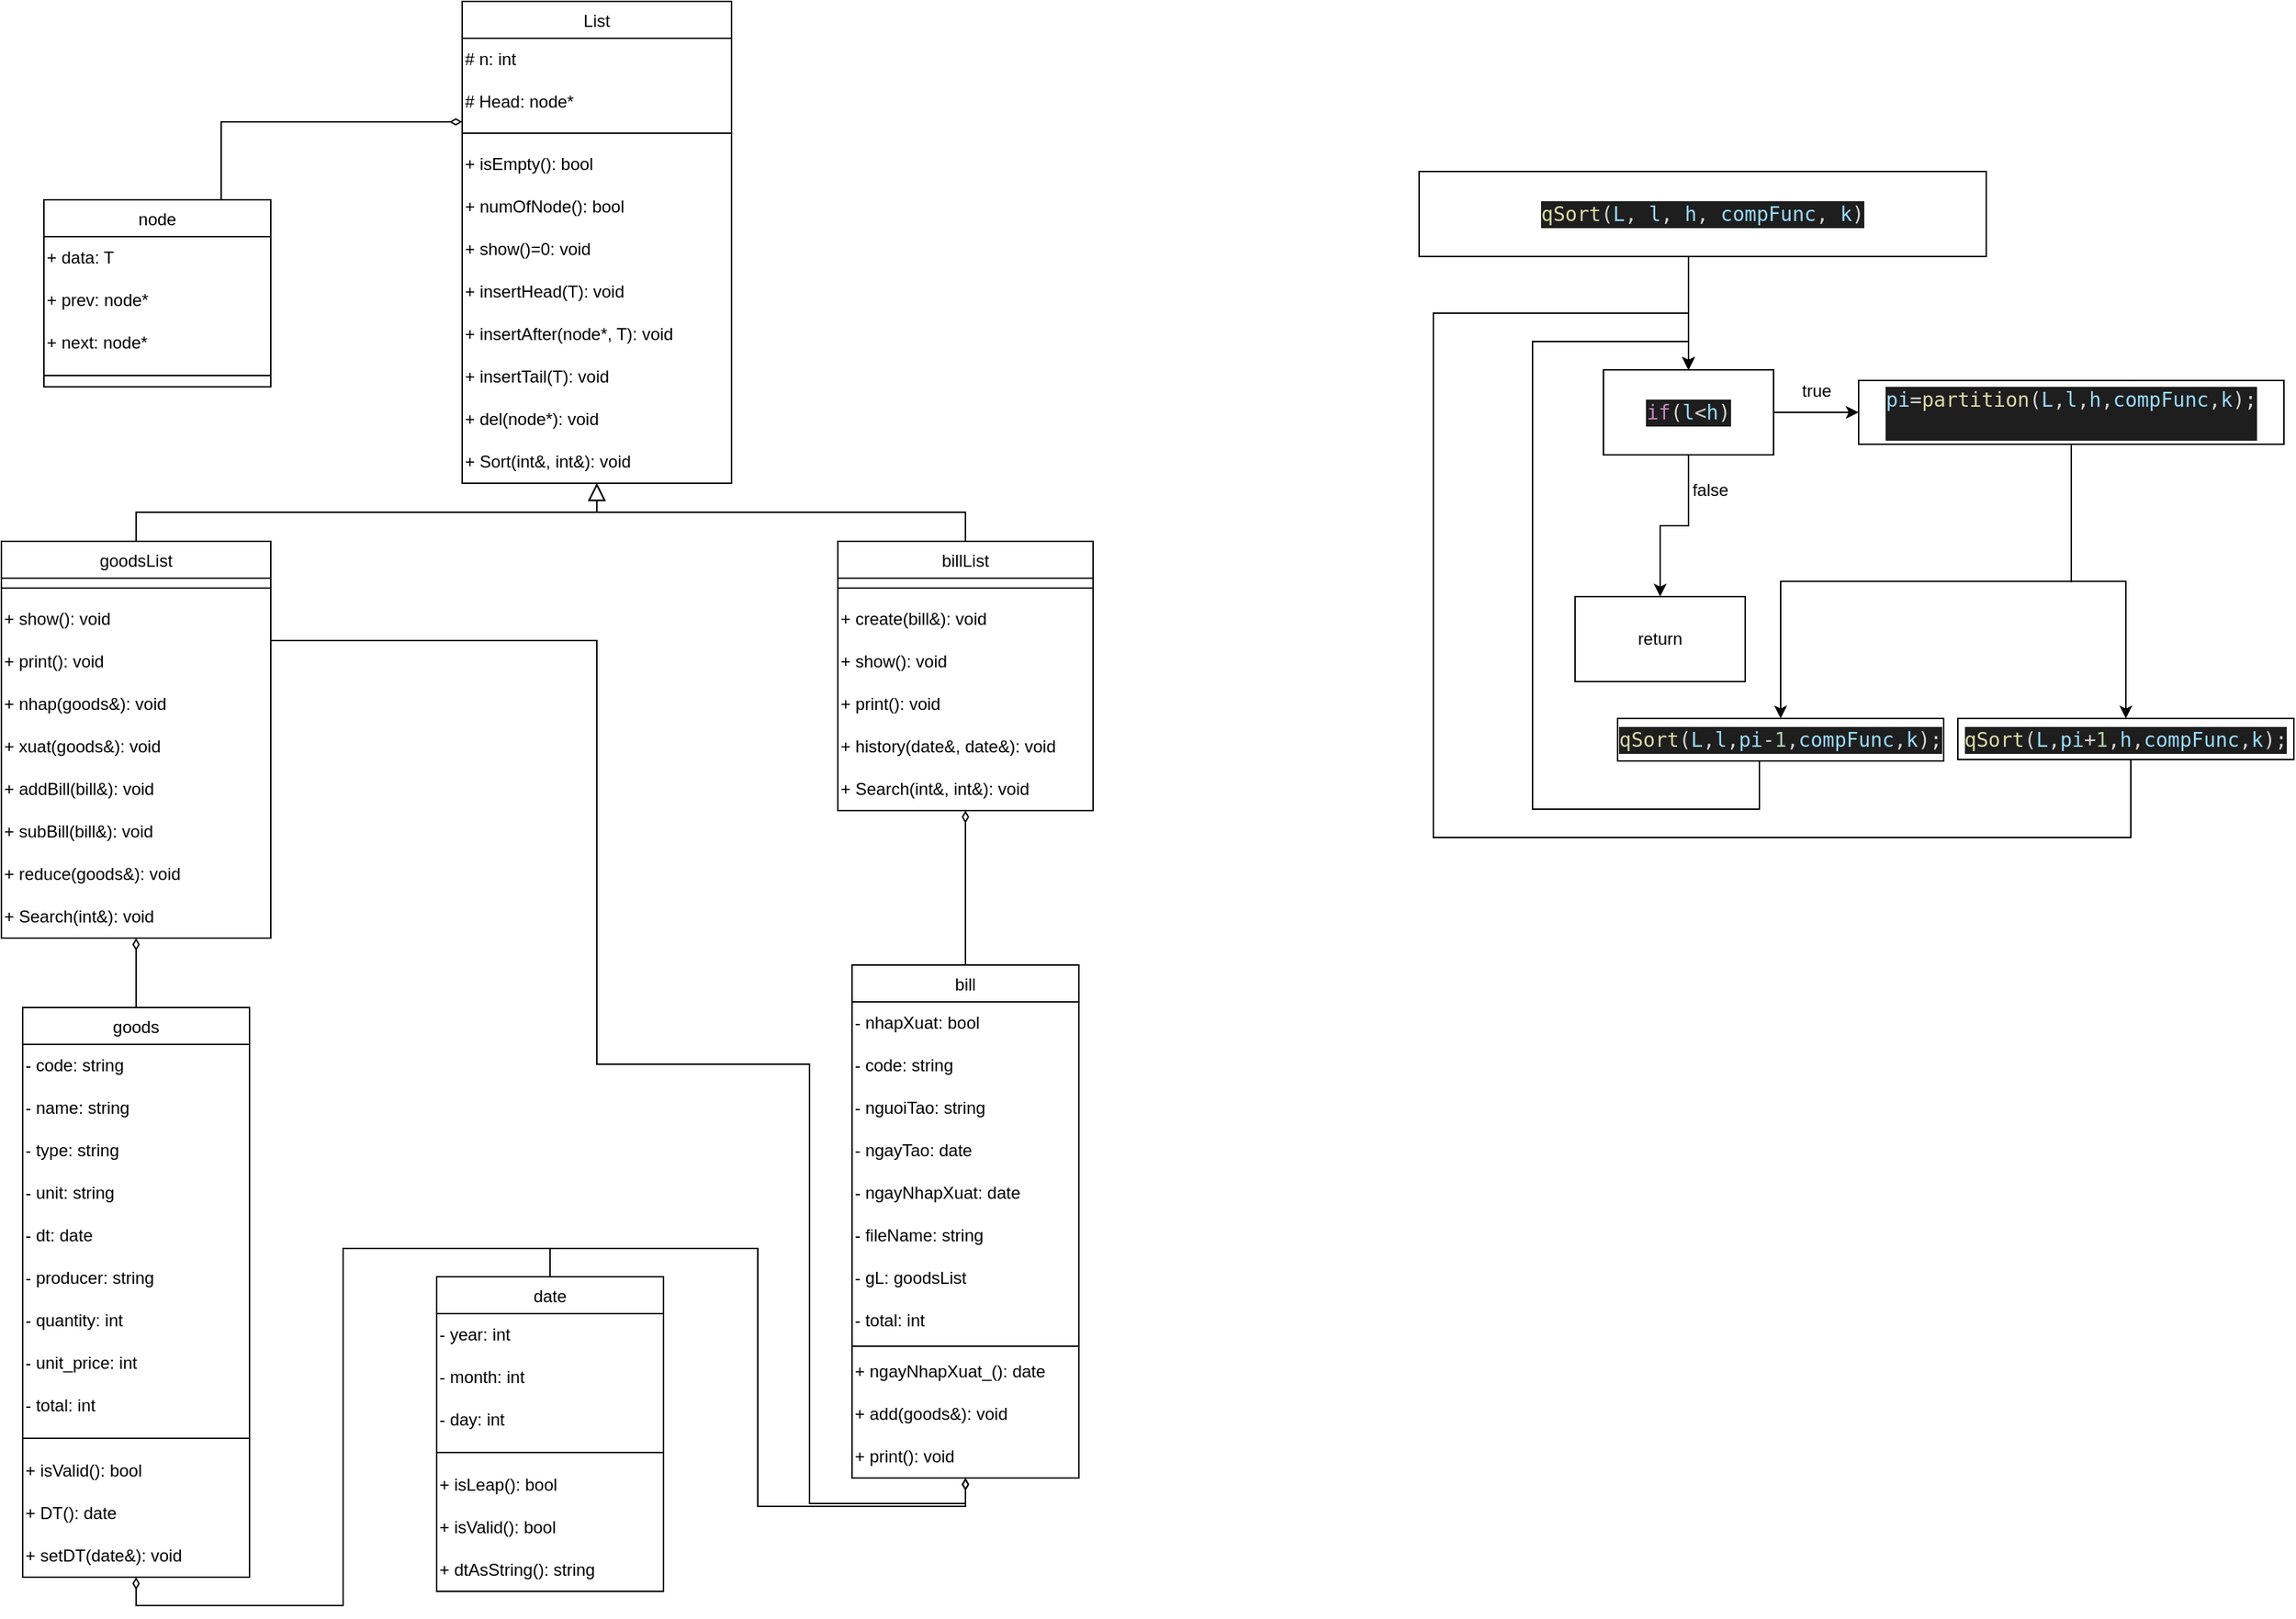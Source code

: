 <mxfile version="20.6.0" type="github">
  <diagram id="C5RBs43oDa-KdzZeNtuy" name="Page-1">
    <mxGraphModel dx="1581" dy="496" grid="1" gridSize="10" guides="1" tooltips="1" connect="1" arrows="1" fold="1" page="1" pageScale="1" pageWidth="827" pageHeight="1169" math="0" shadow="0">
      <root>
        <mxCell id="WIyWlLk6GJQsqaUBKTNV-0" />
        <mxCell id="WIyWlLk6GJQsqaUBKTNV-1" parent="WIyWlLk6GJQsqaUBKTNV-0" />
        <mxCell id="1ag-65yC-xZQ9Hd99v2W-49" value="List" style="swimlane;fontStyle=0;align=center;verticalAlign=top;childLayout=stackLayout;horizontal=1;startSize=26;horizontalStack=0;resizeParent=1;resizeLast=0;collapsible=1;marginBottom=0;rounded=0;shadow=0;strokeWidth=1;" parent="WIyWlLk6GJQsqaUBKTNV-1" vertex="1">
          <mxGeometry x="-475" width="190" height="340" as="geometry">
            <mxRectangle x="230" y="140" width="160" height="26" as="alternateBounds" />
          </mxGeometry>
        </mxCell>
        <mxCell id="6-5mxGOzj2d0yolRzoxp-0" value="# n: int" style="text;html=1;align=left;verticalAlign=middle;resizable=0;points=[];autosize=1;strokeColor=none;fillColor=none;" parent="1ag-65yC-xZQ9Hd99v2W-49" vertex="1">
          <mxGeometry y="26" width="190" height="30" as="geometry" />
        </mxCell>
        <mxCell id="6-5mxGOzj2d0yolRzoxp-1" value="# Head: node*" style="text;html=1;align=left;verticalAlign=middle;resizable=0;points=[];autosize=1;strokeColor=none;fillColor=none;" parent="1ag-65yC-xZQ9Hd99v2W-49" vertex="1">
          <mxGeometry y="56" width="190" height="30" as="geometry" />
        </mxCell>
        <mxCell id="1ag-65yC-xZQ9Hd99v2W-50" value="" style="line;html=1;strokeWidth=1;align=left;verticalAlign=middle;spacingTop=-1;spacingLeft=3;spacingRight=3;rotatable=0;labelPosition=right;points=[];portConstraint=eastwest;" parent="1ag-65yC-xZQ9Hd99v2W-49" vertex="1">
          <mxGeometry y="86" width="190" height="14" as="geometry" />
        </mxCell>
        <mxCell id="6-5mxGOzj2d0yolRzoxp-5" value="" style="group" parent="1ag-65yC-xZQ9Hd99v2W-49" vertex="1" connectable="0">
          <mxGeometry y="100" width="190" height="120" as="geometry" />
        </mxCell>
        <mxCell id="1ag-65yC-xZQ9Hd99v2W-51" value="+ isEmpty(): bool" style="text;html=1;align=left;verticalAlign=middle;resizable=0;points=[];autosize=1;strokeColor=none;fillColor=none;" parent="6-5mxGOzj2d0yolRzoxp-5" vertex="1">
          <mxGeometry width="160" height="30" as="geometry" />
        </mxCell>
        <mxCell id="6-5mxGOzj2d0yolRzoxp-2" value="+ numOfNode(): bool" style="text;html=1;align=left;verticalAlign=middle;resizable=1;points=[];autosize=1;strokeColor=none;fillColor=none;container=0;movable=1;rotatable=1;deletable=1;editable=1;connectable=1;" parent="6-5mxGOzj2d0yolRzoxp-5" vertex="1">
          <mxGeometry y="30" width="160" height="30" as="geometry" />
        </mxCell>
        <mxCell id="6-5mxGOzj2d0yolRzoxp-3" value="&lt;span style=&quot;&quot;&gt;+ show()=0: void&lt;/span&gt;" style="text;html=1;align=left;verticalAlign=middle;resizable=0;points=[];autosize=1;strokeColor=none;fillColor=none;" parent="6-5mxGOzj2d0yolRzoxp-5" vertex="1">
          <mxGeometry y="60" width="110" height="30" as="geometry" />
        </mxCell>
        <mxCell id="6-5mxGOzj2d0yolRzoxp-4" value="+ insertHead(T): void" style="text;html=1;align=left;verticalAlign=middle;resizable=0;points=[];autosize=1;strokeColor=none;fillColor=none;" parent="6-5mxGOzj2d0yolRzoxp-5" vertex="1">
          <mxGeometry y="90" width="140" height="30" as="geometry" />
        </mxCell>
        <mxCell id="6-5mxGOzj2d0yolRzoxp-6" value="+ insertAfter(node*, T): void" style="text;html=1;align=left;verticalAlign=middle;resizable=0;points=[];autosize=1;strokeColor=none;fillColor=none;" parent="1ag-65yC-xZQ9Hd99v2W-49" vertex="1">
          <mxGeometry y="220" width="190" height="30" as="geometry" />
        </mxCell>
        <mxCell id="6-5mxGOzj2d0yolRzoxp-7" value="+ insertTail(T): void" style="text;html=1;align=left;verticalAlign=middle;resizable=0;points=[];autosize=1;strokeColor=none;fillColor=none;" parent="1ag-65yC-xZQ9Hd99v2W-49" vertex="1">
          <mxGeometry y="250" width="190" height="30" as="geometry" />
        </mxCell>
        <mxCell id="6-5mxGOzj2d0yolRzoxp-8" value="+ del(node*): void" style="text;html=1;align=left;verticalAlign=middle;resizable=0;points=[];autosize=1;strokeColor=none;fillColor=none;" parent="1ag-65yC-xZQ9Hd99v2W-49" vertex="1">
          <mxGeometry y="280" width="190" height="30" as="geometry" />
        </mxCell>
        <mxCell id="6-5mxGOzj2d0yolRzoxp-9" value="+ Sort(int&amp;amp;, int&amp;amp;): void" style="text;html=1;align=left;verticalAlign=middle;resizable=0;points=[];autosize=1;strokeColor=none;fillColor=none;" parent="1ag-65yC-xZQ9Hd99v2W-49" vertex="1">
          <mxGeometry y="310" width="190" height="30" as="geometry" />
        </mxCell>
        <mxCell id="6-5mxGOzj2d0yolRzoxp-95" style="edgeStyle=orthogonalEdgeStyle;rounded=0;orthogonalLoop=1;jettySize=auto;html=1;exitX=1;exitY=0.25;exitDx=0;exitDy=0;entryX=0.5;entryY=1;entryDx=0;entryDy=0;endArrow=diamondThin;endFill=0;" parent="WIyWlLk6GJQsqaUBKTNV-1" source="1ag-65yC-xZQ9Hd99v2W-53" target="1ag-65yC-xZQ9Hd99v2W-67" edge="1">
          <mxGeometry relative="1" as="geometry">
            <Array as="points">
              <mxPoint x="-380" y="451" />
              <mxPoint x="-380" y="750" />
              <mxPoint x="-230" y="750" />
              <mxPoint x="-230" y="1060" />
              <mxPoint x="-120" y="1060" />
            </Array>
          </mxGeometry>
        </mxCell>
        <mxCell id="1ag-65yC-xZQ9Hd99v2W-53" value="goodsList" style="swimlane;fontStyle=0;align=center;verticalAlign=top;childLayout=stackLayout;horizontal=1;startSize=26;horizontalStack=0;resizeParent=1;resizeLast=0;collapsible=1;marginBottom=0;rounded=0;shadow=0;strokeWidth=1;" parent="WIyWlLk6GJQsqaUBKTNV-1" vertex="1">
          <mxGeometry x="-800" y="381" width="190" height="280" as="geometry">
            <mxRectangle x="130" y="380" width="160" height="26" as="alternateBounds" />
          </mxGeometry>
        </mxCell>
        <mxCell id="1ag-65yC-xZQ9Hd99v2W-55" value="" style="line;html=1;strokeWidth=1;align=left;verticalAlign=middle;spacingTop=-1;spacingLeft=3;spacingRight=3;rotatable=0;labelPosition=right;points=[];portConstraint=eastwest;" parent="1ag-65yC-xZQ9Hd99v2W-53" vertex="1">
          <mxGeometry y="26" width="190" height="14" as="geometry" />
        </mxCell>
        <mxCell id="6-5mxGOzj2d0yolRzoxp-36" value="" style="group" parent="1ag-65yC-xZQ9Hd99v2W-53" vertex="1" connectable="0">
          <mxGeometry y="40" width="190" height="240" as="geometry" />
        </mxCell>
        <mxCell id="1ag-65yC-xZQ9Hd99v2W-56" value="+ show(): void" style="text;html=1;align=left;verticalAlign=middle;resizable=0;points=[];autosize=1;strokeColor=none;fillColor=none;" parent="6-5mxGOzj2d0yolRzoxp-36" vertex="1">
          <mxGeometry width="190" height="30" as="geometry" />
        </mxCell>
        <mxCell id="1ag-65yC-xZQ9Hd99v2W-57" value="+ print(): void" style="text;html=1;align=left;verticalAlign=middle;resizable=0;points=[];autosize=1;strokeColor=none;fillColor=none;" parent="6-5mxGOzj2d0yolRzoxp-36" vertex="1">
          <mxGeometry y="30" width="190" height="30" as="geometry" />
        </mxCell>
        <mxCell id="6-5mxGOzj2d0yolRzoxp-24" value="+ nhap(goods&amp;amp;): void" style="text;html=1;align=left;verticalAlign=middle;resizable=0;points=[];autosize=1;strokeColor=none;fillColor=none;" parent="6-5mxGOzj2d0yolRzoxp-36" vertex="1">
          <mxGeometry y="60" width="190" height="30" as="geometry" />
        </mxCell>
        <mxCell id="6-5mxGOzj2d0yolRzoxp-25" value="+ xuat(goods&amp;amp;): void" style="text;html=1;align=left;verticalAlign=middle;resizable=0;points=[];autosize=1;strokeColor=none;fillColor=none;" parent="6-5mxGOzj2d0yolRzoxp-36" vertex="1">
          <mxGeometry y="90" width="190" height="30" as="geometry" />
        </mxCell>
        <mxCell id="6-5mxGOzj2d0yolRzoxp-26" value="+ addBill(bill&amp;amp;): void" style="text;html=1;align=left;verticalAlign=middle;resizable=0;points=[];autosize=1;strokeColor=none;fillColor=none;" parent="6-5mxGOzj2d0yolRzoxp-36" vertex="1">
          <mxGeometry y="120" width="130" height="30" as="geometry" />
        </mxCell>
        <mxCell id="6-5mxGOzj2d0yolRzoxp-27" value="+ subBill(bill&amp;amp;): void" style="text;html=1;align=left;verticalAlign=middle;resizable=0;points=[];autosize=1;strokeColor=none;fillColor=none;" parent="6-5mxGOzj2d0yolRzoxp-36" vertex="1">
          <mxGeometry y="150" width="130" height="30" as="geometry" />
        </mxCell>
        <mxCell id="6-5mxGOzj2d0yolRzoxp-29" value="+ reduce(goods&amp;amp;): void" style="text;html=1;align=left;verticalAlign=middle;resizable=0;points=[];autosize=1;strokeColor=none;fillColor=none;" parent="6-5mxGOzj2d0yolRzoxp-36" vertex="1">
          <mxGeometry y="180" width="190" height="30" as="geometry" />
        </mxCell>
        <mxCell id="6-5mxGOzj2d0yolRzoxp-34" value="+ Search(int&amp;amp;): void" style="text;html=1;align=left;verticalAlign=middle;resizable=0;points=[];autosize=1;strokeColor=none;fillColor=none;" parent="6-5mxGOzj2d0yolRzoxp-36" vertex="1">
          <mxGeometry y="210" width="130" height="30" as="geometry" />
        </mxCell>
        <mxCell id="1ag-65yC-xZQ9Hd99v2W-58" value="" style="endArrow=block;endSize=10;endFill=0;shadow=0;strokeWidth=1;rounded=0;edgeStyle=elbowEdgeStyle;elbow=vertical;" parent="WIyWlLk6GJQsqaUBKTNV-1" source="1ag-65yC-xZQ9Hd99v2W-53" target="1ag-65yC-xZQ9Hd99v2W-49" edge="1">
          <mxGeometry width="160" relative="1" as="geometry">
            <mxPoint x="-530" y="203" as="sourcePoint" />
            <mxPoint x="-530" y="203" as="targetPoint" />
          </mxGeometry>
        </mxCell>
        <mxCell id="1ag-65yC-xZQ9Hd99v2W-59" value="billList" style="swimlane;fontStyle=0;align=center;verticalAlign=top;childLayout=stackLayout;horizontal=1;startSize=26;horizontalStack=0;resizeParent=1;resizeLast=0;collapsible=1;marginBottom=0;rounded=0;shadow=0;strokeWidth=1;" parent="WIyWlLk6GJQsqaUBKTNV-1" vertex="1">
          <mxGeometry x="-210" y="381" width="180" height="190" as="geometry">
            <mxRectangle x="340" y="380" width="170" height="26" as="alternateBounds" />
          </mxGeometry>
        </mxCell>
        <mxCell id="1ag-65yC-xZQ9Hd99v2W-61" value="" style="line;html=1;strokeWidth=1;align=left;verticalAlign=middle;spacingTop=-1;spacingLeft=3;spacingRight=3;rotatable=0;labelPosition=right;points=[];portConstraint=eastwest;" parent="1ag-65yC-xZQ9Hd99v2W-59" vertex="1">
          <mxGeometry y="26" width="180" height="14" as="geometry" />
        </mxCell>
        <mxCell id="6-5mxGOzj2d0yolRzoxp-41" value="" style="group" parent="1ag-65yC-xZQ9Hd99v2W-59" vertex="1" connectable="0">
          <mxGeometry y="40" width="180" height="150" as="geometry" />
        </mxCell>
        <mxCell id="1ag-65yC-xZQ9Hd99v2W-62" value="+ create(bill&amp;amp;): void" style="text;html=1;align=left;verticalAlign=middle;resizable=0;points=[];autosize=1;strokeColor=none;fillColor=none;" parent="6-5mxGOzj2d0yolRzoxp-41" vertex="1">
          <mxGeometry width="180" height="30" as="geometry" />
        </mxCell>
        <mxCell id="6-5mxGOzj2d0yolRzoxp-37" value="+ show(): void" style="text;html=1;align=left;verticalAlign=middle;resizable=0;points=[];autosize=1;strokeColor=none;fillColor=none;" parent="6-5mxGOzj2d0yolRzoxp-41" vertex="1">
          <mxGeometry y="30" width="180" height="30" as="geometry" />
        </mxCell>
        <mxCell id="1ag-65yC-xZQ9Hd99v2W-63" value="+ print(): void" style="text;html=1;align=left;verticalAlign=middle;resizable=0;points=[];autosize=1;strokeColor=none;fillColor=none;" parent="6-5mxGOzj2d0yolRzoxp-41" vertex="1">
          <mxGeometry y="60" width="180" height="30" as="geometry" />
        </mxCell>
        <mxCell id="6-5mxGOzj2d0yolRzoxp-39" value="+ history(date&amp;amp;, date&amp;amp;): void" style="text;html=1;align=left;verticalAlign=middle;resizable=0;points=[];autosize=1;strokeColor=none;fillColor=none;" parent="6-5mxGOzj2d0yolRzoxp-41" vertex="1">
          <mxGeometry y="90" width="180" height="30" as="geometry" />
        </mxCell>
        <mxCell id="6-5mxGOzj2d0yolRzoxp-40" value="+ Search(int&amp;amp;, int&amp;amp;): void" style="text;html=1;align=left;verticalAlign=middle;resizable=0;points=[];autosize=1;strokeColor=none;fillColor=none;" parent="6-5mxGOzj2d0yolRzoxp-41" vertex="1">
          <mxGeometry y="120" width="180" height="30" as="geometry" />
        </mxCell>
        <mxCell id="1ag-65yC-xZQ9Hd99v2W-64" value="" style="endArrow=block;endSize=10;endFill=0;shadow=0;strokeWidth=1;rounded=0;edgeStyle=elbowEdgeStyle;elbow=vertical;" parent="WIyWlLk6GJQsqaUBKTNV-1" source="1ag-65yC-xZQ9Hd99v2W-59" target="1ag-65yC-xZQ9Hd99v2W-49" edge="1">
          <mxGeometry width="160" relative="1" as="geometry">
            <mxPoint x="-520" y="373" as="sourcePoint" />
            <mxPoint x="-420" y="271" as="targetPoint" />
          </mxGeometry>
        </mxCell>
        <mxCell id="6-5mxGOzj2d0yolRzoxp-16" style="edgeStyle=orthogonalEdgeStyle;rounded=0;orthogonalLoop=1;jettySize=auto;html=1;exitX=0.5;exitY=0;exitDx=0;exitDy=0;entryX=0.5;entryY=1;entryDx=0;entryDy=0;endArrow=diamondThin;endFill=0;" parent="WIyWlLk6GJQsqaUBKTNV-1" source="1ag-65yC-xZQ9Hd99v2W-65" target="1ag-65yC-xZQ9Hd99v2W-53" edge="1">
          <mxGeometry relative="1" as="geometry" />
        </mxCell>
        <mxCell id="1ag-65yC-xZQ9Hd99v2W-65" value="goods" style="swimlane;fontStyle=0;align=center;verticalAlign=top;childLayout=stackLayout;horizontal=1;startSize=26;horizontalStack=0;resizeParent=1;resizeLast=0;collapsible=1;marginBottom=0;rounded=0;shadow=0;strokeWidth=1;" parent="WIyWlLk6GJQsqaUBKTNV-1" vertex="1">
          <mxGeometry x="-785" y="710" width="160" height="402" as="geometry">
            <mxRectangle x="130" y="380" width="160" height="26" as="alternateBounds" />
          </mxGeometry>
        </mxCell>
        <mxCell id="6-5mxGOzj2d0yolRzoxp-42" value="- code: string" style="text;html=1;align=left;verticalAlign=middle;resizable=0;points=[];autosize=1;strokeColor=none;fillColor=none;" parent="1ag-65yC-xZQ9Hd99v2W-65" vertex="1">
          <mxGeometry y="26" width="160" height="30" as="geometry" />
        </mxCell>
        <mxCell id="6-5mxGOzj2d0yolRzoxp-45" value="- name: string" style="text;html=1;align=left;verticalAlign=middle;resizable=0;points=[];autosize=1;strokeColor=none;fillColor=none;" parent="1ag-65yC-xZQ9Hd99v2W-65" vertex="1">
          <mxGeometry y="56" width="160" height="30" as="geometry" />
        </mxCell>
        <mxCell id="6-5mxGOzj2d0yolRzoxp-47" value="- type: string" style="text;html=1;align=left;verticalAlign=middle;resizable=0;points=[];autosize=1;strokeColor=none;fillColor=none;" parent="1ag-65yC-xZQ9Hd99v2W-65" vertex="1">
          <mxGeometry y="86" width="160" height="30" as="geometry" />
        </mxCell>
        <mxCell id="6-5mxGOzj2d0yolRzoxp-50" value="- unit: string" style="text;html=1;align=left;verticalAlign=middle;resizable=0;points=[];autosize=1;strokeColor=none;fillColor=none;" parent="1ag-65yC-xZQ9Hd99v2W-65" vertex="1">
          <mxGeometry y="116" width="160" height="30" as="geometry" />
        </mxCell>
        <mxCell id="6-5mxGOzj2d0yolRzoxp-51" value="- dt: date" style="text;html=1;align=left;verticalAlign=middle;resizable=0;points=[];autosize=1;strokeColor=none;fillColor=none;" parent="1ag-65yC-xZQ9Hd99v2W-65" vertex="1">
          <mxGeometry y="146" width="160" height="30" as="geometry" />
        </mxCell>
        <mxCell id="6-5mxGOzj2d0yolRzoxp-52" value="- producer: string" style="text;html=1;align=left;verticalAlign=middle;resizable=0;points=[];autosize=1;strokeColor=none;fillColor=none;" parent="1ag-65yC-xZQ9Hd99v2W-65" vertex="1">
          <mxGeometry y="176" width="160" height="30" as="geometry" />
        </mxCell>
        <mxCell id="6-5mxGOzj2d0yolRzoxp-53" value="- quantity: int" style="text;html=1;align=left;verticalAlign=middle;resizable=0;points=[];autosize=1;strokeColor=none;fillColor=none;" parent="1ag-65yC-xZQ9Hd99v2W-65" vertex="1">
          <mxGeometry y="206" width="160" height="30" as="geometry" />
        </mxCell>
        <mxCell id="6-5mxGOzj2d0yolRzoxp-54" value="- unit_price: int" style="text;html=1;align=left;verticalAlign=middle;resizable=0;points=[];autosize=1;strokeColor=none;fillColor=none;" parent="1ag-65yC-xZQ9Hd99v2W-65" vertex="1">
          <mxGeometry y="236" width="160" height="30" as="geometry" />
        </mxCell>
        <mxCell id="6-5mxGOzj2d0yolRzoxp-55" value="- total: int" style="text;html=1;align=left;verticalAlign=middle;resizable=0;points=[];autosize=1;strokeColor=none;fillColor=none;" parent="1ag-65yC-xZQ9Hd99v2W-65" vertex="1">
          <mxGeometry y="266" width="160" height="30" as="geometry" />
        </mxCell>
        <mxCell id="1ag-65yC-xZQ9Hd99v2W-66" value="" style="line;html=1;strokeWidth=1;align=left;verticalAlign=middle;spacingTop=-1;spacingLeft=3;spacingRight=3;rotatable=0;labelPosition=right;points=[];portConstraint=eastwest;" parent="1ag-65yC-xZQ9Hd99v2W-65" vertex="1">
          <mxGeometry y="296" width="160" height="16" as="geometry" />
        </mxCell>
        <mxCell id="6-5mxGOzj2d0yolRzoxp-61" value="" style="group" parent="1ag-65yC-xZQ9Hd99v2W-65" vertex="1" connectable="0">
          <mxGeometry y="312" width="160" height="90" as="geometry" />
        </mxCell>
        <mxCell id="6-5mxGOzj2d0yolRzoxp-56" value="+ isValid(): bool" style="text;html=1;align=left;verticalAlign=middle;resizable=0;points=[];autosize=1;strokeColor=none;fillColor=none;" parent="6-5mxGOzj2d0yolRzoxp-61" vertex="1">
          <mxGeometry width="160" height="30" as="geometry" />
        </mxCell>
        <mxCell id="6-5mxGOzj2d0yolRzoxp-57" value="+ DT(): date" style="text;html=1;align=left;verticalAlign=middle;resizable=0;points=[];autosize=1;strokeColor=none;fillColor=none;" parent="6-5mxGOzj2d0yolRzoxp-61" vertex="1">
          <mxGeometry y="30" width="160" height="30" as="geometry" />
        </mxCell>
        <mxCell id="6-5mxGOzj2d0yolRzoxp-58" value="+ setDT(date&amp;amp;): void" style="text;html=1;align=left;verticalAlign=middle;resizable=0;points=[];autosize=1;strokeColor=none;fillColor=none;" parent="6-5mxGOzj2d0yolRzoxp-61" vertex="1">
          <mxGeometry y="60" width="160" height="30" as="geometry" />
        </mxCell>
        <mxCell id="6-5mxGOzj2d0yolRzoxp-21" style="edgeStyle=orthogonalEdgeStyle;rounded=0;orthogonalLoop=1;jettySize=auto;html=1;exitX=0.5;exitY=0;exitDx=0;exitDy=0;entryX=0.5;entryY=1;entryDx=0;entryDy=0;endArrow=diamondThin;endFill=0;" parent="WIyWlLk6GJQsqaUBKTNV-1" source="1ag-65yC-xZQ9Hd99v2W-67" target="1ag-65yC-xZQ9Hd99v2W-59" edge="1">
          <mxGeometry relative="1" as="geometry" />
        </mxCell>
        <mxCell id="1ag-65yC-xZQ9Hd99v2W-67" value="bill" style="swimlane;fontStyle=0;align=center;verticalAlign=top;childLayout=stackLayout;horizontal=1;startSize=26;horizontalStack=0;resizeParent=1;resizeLast=0;collapsible=1;marginBottom=0;rounded=0;shadow=0;strokeWidth=1;" parent="WIyWlLk6GJQsqaUBKTNV-1" vertex="1">
          <mxGeometry x="-200" y="680" width="160" height="362" as="geometry">
            <mxRectangle x="130" y="380" width="160" height="26" as="alternateBounds" />
          </mxGeometry>
        </mxCell>
        <mxCell id="6-5mxGOzj2d0yolRzoxp-68" value="- nhapXuat: bool" style="text;html=1;align=left;verticalAlign=middle;resizable=0;points=[];autosize=1;strokeColor=none;fillColor=none;" parent="1ag-65yC-xZQ9Hd99v2W-67" vertex="1">
          <mxGeometry y="26" width="160" height="30" as="geometry" />
        </mxCell>
        <mxCell id="6-5mxGOzj2d0yolRzoxp-69" value="- code: string" style="text;html=1;align=left;verticalAlign=middle;resizable=0;points=[];autosize=1;strokeColor=none;fillColor=none;" parent="1ag-65yC-xZQ9Hd99v2W-67" vertex="1">
          <mxGeometry y="56" width="160" height="30" as="geometry" />
        </mxCell>
        <mxCell id="6-5mxGOzj2d0yolRzoxp-70" value="- nguoiTao: string" style="text;html=1;align=left;verticalAlign=middle;resizable=0;points=[];autosize=1;strokeColor=none;fillColor=none;" parent="1ag-65yC-xZQ9Hd99v2W-67" vertex="1">
          <mxGeometry y="86" width="160" height="30" as="geometry" />
        </mxCell>
        <mxCell id="6-5mxGOzj2d0yolRzoxp-71" value="- ngayTao: date" style="text;html=1;align=left;verticalAlign=middle;resizable=0;points=[];autosize=1;strokeColor=none;fillColor=none;" parent="1ag-65yC-xZQ9Hd99v2W-67" vertex="1">
          <mxGeometry y="116" width="160" height="30" as="geometry" />
        </mxCell>
        <mxCell id="6-5mxGOzj2d0yolRzoxp-72" value="- ngayNhapXuat: date" style="text;html=1;align=left;verticalAlign=middle;resizable=0;points=[];autosize=1;strokeColor=none;fillColor=none;" parent="1ag-65yC-xZQ9Hd99v2W-67" vertex="1">
          <mxGeometry y="146" width="160" height="30" as="geometry" />
        </mxCell>
        <mxCell id="6-5mxGOzj2d0yolRzoxp-73" value="- fileName: string" style="text;html=1;align=left;verticalAlign=middle;resizable=0;points=[];autosize=1;strokeColor=none;fillColor=none;" parent="1ag-65yC-xZQ9Hd99v2W-67" vertex="1">
          <mxGeometry y="176" width="160" height="30" as="geometry" />
        </mxCell>
        <mxCell id="6-5mxGOzj2d0yolRzoxp-74" value="- gL: goodsList" style="text;html=1;align=left;verticalAlign=middle;resizable=0;points=[];autosize=1;strokeColor=none;fillColor=none;" parent="1ag-65yC-xZQ9Hd99v2W-67" vertex="1">
          <mxGeometry y="206" width="160" height="30" as="geometry" />
        </mxCell>
        <mxCell id="6-5mxGOzj2d0yolRzoxp-75" value="- total: int" style="text;html=1;align=left;verticalAlign=middle;resizable=0;points=[];autosize=1;strokeColor=none;fillColor=none;" parent="1ag-65yC-xZQ9Hd99v2W-67" vertex="1">
          <mxGeometry y="236" width="160" height="30" as="geometry" />
        </mxCell>
        <mxCell id="1ag-65yC-xZQ9Hd99v2W-68" value="" style="line;html=1;strokeWidth=1;align=left;verticalAlign=middle;spacingTop=-1;spacingLeft=3;spacingRight=3;rotatable=0;labelPosition=right;points=[];portConstraint=eastwest;" parent="1ag-65yC-xZQ9Hd99v2W-67" vertex="1">
          <mxGeometry y="266" width="160" height="6" as="geometry" />
        </mxCell>
        <mxCell id="6-5mxGOzj2d0yolRzoxp-76" value="+ ngayNhapXuat_(): date" style="text;html=1;align=left;verticalAlign=middle;resizable=0;points=[];autosize=1;strokeColor=none;fillColor=none;" parent="1ag-65yC-xZQ9Hd99v2W-67" vertex="1">
          <mxGeometry y="272" width="160" height="30" as="geometry" />
        </mxCell>
        <mxCell id="6-5mxGOzj2d0yolRzoxp-77" value="+ add(goods&amp;amp;): void" style="text;html=1;align=left;verticalAlign=middle;resizable=0;points=[];autosize=1;strokeColor=none;fillColor=none;" parent="1ag-65yC-xZQ9Hd99v2W-67" vertex="1">
          <mxGeometry y="302" width="160" height="30" as="geometry" />
        </mxCell>
        <mxCell id="6-5mxGOzj2d0yolRzoxp-78" value="+ print(): void" style="text;html=1;align=left;verticalAlign=middle;resizable=0;points=[];autosize=1;strokeColor=none;fillColor=none;" parent="1ag-65yC-xZQ9Hd99v2W-67" vertex="1">
          <mxGeometry y="332" width="160" height="30" as="geometry" />
        </mxCell>
        <mxCell id="6-5mxGOzj2d0yolRzoxp-22" style="edgeStyle=orthogonalEdgeStyle;rounded=0;orthogonalLoop=1;jettySize=auto;html=1;exitX=0.5;exitY=0;exitDx=0;exitDy=0;entryX=0.5;entryY=1;entryDx=0;entryDy=0;endArrow=diamondThin;endFill=0;" parent="WIyWlLk6GJQsqaUBKTNV-1" source="1ag-65yC-xZQ9Hd99v2W-75" target="1ag-65yC-xZQ9Hd99v2W-65" edge="1">
          <mxGeometry relative="1" as="geometry" />
        </mxCell>
        <mxCell id="6-5mxGOzj2d0yolRzoxp-79" style="edgeStyle=orthogonalEdgeStyle;rounded=0;orthogonalLoop=1;jettySize=auto;html=1;exitX=0.5;exitY=0;exitDx=0;exitDy=0;endArrow=diamondThin;endFill=0;entryX=0.5;entryY=1;entryDx=0;entryDy=0;" parent="WIyWlLk6GJQsqaUBKTNV-1" source="1ag-65yC-xZQ9Hd99v2W-75" target="1ag-65yC-xZQ9Hd99v2W-67" edge="1">
          <mxGeometry relative="1" as="geometry">
            <mxPoint x="-180" y="1080" as="targetPoint" />
          </mxGeometry>
        </mxCell>
        <mxCell id="1ag-65yC-xZQ9Hd99v2W-75" value="date" style="swimlane;fontStyle=0;align=center;verticalAlign=top;childLayout=stackLayout;horizontal=1;startSize=26;horizontalStack=0;resizeParent=1;resizeLast=0;collapsible=1;marginBottom=0;rounded=0;shadow=0;strokeWidth=1;" parent="WIyWlLk6GJQsqaUBKTNV-1" vertex="1">
          <mxGeometry x="-493" y="900" width="160" height="222" as="geometry">
            <mxRectangle x="130" y="380" width="160" height="26" as="alternateBounds" />
          </mxGeometry>
        </mxCell>
        <mxCell id="6-5mxGOzj2d0yolRzoxp-62" value="- year: int" style="text;html=1;align=left;verticalAlign=middle;resizable=0;points=[];autosize=1;strokeColor=none;fillColor=none;" parent="1ag-65yC-xZQ9Hd99v2W-75" vertex="1">
          <mxGeometry y="26" width="160" height="30" as="geometry" />
        </mxCell>
        <mxCell id="6-5mxGOzj2d0yolRzoxp-63" value="- month: int" style="text;html=1;align=left;verticalAlign=middle;resizable=0;points=[];autosize=1;strokeColor=none;fillColor=none;" parent="1ag-65yC-xZQ9Hd99v2W-75" vertex="1">
          <mxGeometry y="56" width="160" height="30" as="geometry" />
        </mxCell>
        <mxCell id="6-5mxGOzj2d0yolRzoxp-64" value="- day: int" style="text;html=1;align=left;verticalAlign=middle;resizable=0;points=[];autosize=1;strokeColor=none;fillColor=none;" parent="1ag-65yC-xZQ9Hd99v2W-75" vertex="1">
          <mxGeometry y="86" width="160" height="30" as="geometry" />
        </mxCell>
        <mxCell id="1ag-65yC-xZQ9Hd99v2W-76" value="" style="line;html=1;strokeWidth=1;align=left;verticalAlign=middle;spacingTop=-1;spacingLeft=3;spacingRight=3;rotatable=0;labelPosition=right;points=[];portConstraint=eastwest;" parent="1ag-65yC-xZQ9Hd99v2W-75" vertex="1">
          <mxGeometry y="116" width="160" height="16" as="geometry" />
        </mxCell>
        <mxCell id="6-5mxGOzj2d0yolRzoxp-65" value="+ isLeap(): bool" style="text;html=1;align=left;verticalAlign=middle;resizable=0;points=[];autosize=1;strokeColor=none;fillColor=none;" parent="1ag-65yC-xZQ9Hd99v2W-75" vertex="1">
          <mxGeometry y="132" width="160" height="30" as="geometry" />
        </mxCell>
        <mxCell id="6-5mxGOzj2d0yolRzoxp-66" value="+ isValid(): bool" style="text;html=1;align=left;verticalAlign=middle;resizable=0;points=[];autosize=1;strokeColor=none;fillColor=none;" parent="1ag-65yC-xZQ9Hd99v2W-75" vertex="1">
          <mxGeometry y="162" width="160" height="30" as="geometry" />
        </mxCell>
        <mxCell id="6-5mxGOzj2d0yolRzoxp-67" value="+ dtAsString(): string" style="text;html=1;align=left;verticalAlign=middle;resizable=0;points=[];autosize=1;strokeColor=none;fillColor=none;" parent="1ag-65yC-xZQ9Hd99v2W-75" vertex="1">
          <mxGeometry y="192" width="160" height="30" as="geometry" />
        </mxCell>
        <mxCell id="6-5mxGOzj2d0yolRzoxp-111" style="edgeStyle=orthogonalEdgeStyle;rounded=0;orthogonalLoop=1;jettySize=auto;html=1;exitX=0.5;exitY=0;exitDx=0;exitDy=0;entryX=0;entryY=0.25;entryDx=0;entryDy=0;endArrow=diamondThin;endFill=0;" parent="WIyWlLk6GJQsqaUBKTNV-1" source="6-5mxGOzj2d0yolRzoxp-96" target="1ag-65yC-xZQ9Hd99v2W-49" edge="1">
          <mxGeometry relative="1" as="geometry">
            <Array as="points">
              <mxPoint x="-645" y="85" />
            </Array>
          </mxGeometry>
        </mxCell>
        <mxCell id="6-5mxGOzj2d0yolRzoxp-96" value="node" style="swimlane;fontStyle=0;align=center;verticalAlign=top;childLayout=stackLayout;horizontal=1;startSize=26;horizontalStack=0;resizeParent=1;resizeLast=0;collapsible=1;marginBottom=0;rounded=0;shadow=0;strokeWidth=1;" parent="WIyWlLk6GJQsqaUBKTNV-1" vertex="1">
          <mxGeometry x="-770" y="140" width="160" height="132" as="geometry">
            <mxRectangle x="130" y="380" width="160" height="26" as="alternateBounds" />
          </mxGeometry>
        </mxCell>
        <mxCell id="6-5mxGOzj2d0yolRzoxp-97" value="+ data: T" style="text;html=1;align=left;verticalAlign=middle;resizable=0;points=[];autosize=1;strokeColor=none;fillColor=none;" parent="6-5mxGOzj2d0yolRzoxp-96" vertex="1">
          <mxGeometry y="26" width="160" height="30" as="geometry" />
        </mxCell>
        <mxCell id="6-5mxGOzj2d0yolRzoxp-98" value="+ prev: node*" style="text;html=1;align=left;verticalAlign=middle;resizable=0;points=[];autosize=1;strokeColor=none;fillColor=none;" parent="6-5mxGOzj2d0yolRzoxp-96" vertex="1">
          <mxGeometry y="56" width="160" height="30" as="geometry" />
        </mxCell>
        <mxCell id="6-5mxGOzj2d0yolRzoxp-99" value="+ next: node*" style="text;html=1;align=left;verticalAlign=middle;resizable=0;points=[];autosize=1;strokeColor=none;fillColor=none;" parent="6-5mxGOzj2d0yolRzoxp-96" vertex="1">
          <mxGeometry y="86" width="160" height="30" as="geometry" />
        </mxCell>
        <mxCell id="6-5mxGOzj2d0yolRzoxp-100" value="" style="line;html=1;strokeWidth=1;align=left;verticalAlign=middle;spacingTop=-1;spacingLeft=3;spacingRight=3;rotatable=0;labelPosition=right;points=[];portConstraint=eastwest;" parent="6-5mxGOzj2d0yolRzoxp-96" vertex="1">
          <mxGeometry y="116" width="160" height="16" as="geometry" />
        </mxCell>
        <mxCell id="b70Ut0MPQvrNQcwYC0Bh-3" style="edgeStyle=orthogonalEdgeStyle;rounded=0;orthogonalLoop=1;jettySize=auto;html=1;exitX=0.5;exitY=1;exitDx=0;exitDy=0;entryX=0.5;entryY=0;entryDx=0;entryDy=0;" edge="1" parent="WIyWlLk6GJQsqaUBKTNV-1" source="b70Ut0MPQvrNQcwYC0Bh-0" target="b70Ut0MPQvrNQcwYC0Bh-1">
          <mxGeometry relative="1" as="geometry">
            <Array as="points">
              <mxPoint x="390" y="180" />
            </Array>
          </mxGeometry>
        </mxCell>
        <mxCell id="b70Ut0MPQvrNQcwYC0Bh-0" value="&lt;div style=&quot;color: rgb(212, 212, 212); background-color: rgb(30, 30, 30); font-family: &amp;quot;Droid Sans Mono&amp;quot;, &amp;quot;monospace&amp;quot;, monospace; font-size: 14px; line-height: 19px;&quot;&gt;&lt;span style=&quot;color: #dcdcaa;&quot;&gt;qSort&lt;/span&gt;(&lt;span style=&quot;color: #9cdcfe;&quot;&gt;L&lt;/span&gt;,&amp;nbsp;&lt;span style=&quot;color: #9cdcfe;&quot;&gt;l&lt;/span&gt;,&amp;nbsp;&lt;span style=&quot;color: #9cdcfe;&quot;&gt;h&lt;/span&gt;,&amp;nbsp;&lt;span style=&quot;color: #9cdcfe;&quot;&gt;compFunc&lt;/span&gt;,&amp;nbsp;&lt;span style=&quot;color: #9cdcfe;&quot;&gt;k&lt;/span&gt;)&lt;/div&gt;" style="rounded=0;whiteSpace=wrap;html=1;" vertex="1" parent="WIyWlLk6GJQsqaUBKTNV-1">
          <mxGeometry x="200" y="120" width="400" height="60" as="geometry" />
        </mxCell>
        <mxCell id="b70Ut0MPQvrNQcwYC0Bh-4" style="edgeStyle=orthogonalEdgeStyle;rounded=0;orthogonalLoop=1;jettySize=auto;html=1;exitX=1;exitY=0.5;exitDx=0;exitDy=0;entryX=0;entryY=0.5;entryDx=0;entryDy=0;" edge="1" parent="WIyWlLk6GJQsqaUBKTNV-1" source="b70Ut0MPQvrNQcwYC0Bh-1" target="b70Ut0MPQvrNQcwYC0Bh-2">
          <mxGeometry relative="1" as="geometry" />
        </mxCell>
        <mxCell id="b70Ut0MPQvrNQcwYC0Bh-6" style="edgeStyle=orthogonalEdgeStyle;rounded=0;orthogonalLoop=1;jettySize=auto;html=1;exitX=0.5;exitY=1;exitDx=0;exitDy=0;entryX=0.5;entryY=0;entryDx=0;entryDy=0;" edge="1" parent="WIyWlLk6GJQsqaUBKTNV-1" source="b70Ut0MPQvrNQcwYC0Bh-1" target="b70Ut0MPQvrNQcwYC0Bh-5">
          <mxGeometry relative="1" as="geometry" />
        </mxCell>
        <mxCell id="b70Ut0MPQvrNQcwYC0Bh-1" value="&lt;div style=&quot;color: rgb(212, 212, 212); background-color: rgb(30, 30, 30); font-family: &amp;quot;Droid Sans Mono&amp;quot;, &amp;quot;monospace&amp;quot;, monospace; font-size: 14px; line-height: 19px;&quot;&gt;&lt;span style=&quot;color: #c586c0;&quot;&gt;if&lt;/span&gt;(&lt;span style=&quot;color: #9cdcfe;&quot;&gt;l&lt;/span&gt;&amp;lt;&lt;span style=&quot;color: #9cdcfe;&quot;&gt;h&lt;/span&gt;)&lt;/div&gt;" style="whiteSpace=wrap;html=1;" vertex="1" parent="WIyWlLk6GJQsqaUBKTNV-1">
          <mxGeometry x="330" y="260" width="120" height="60" as="geometry" />
        </mxCell>
        <mxCell id="b70Ut0MPQvrNQcwYC0Bh-10" value="" style="edgeStyle=orthogonalEdgeStyle;rounded=0;orthogonalLoop=1;jettySize=auto;html=1;" edge="1" parent="WIyWlLk6GJQsqaUBKTNV-1" source="b70Ut0MPQvrNQcwYC0Bh-2" target="b70Ut0MPQvrNQcwYC0Bh-9">
          <mxGeometry relative="1" as="geometry" />
        </mxCell>
        <mxCell id="b70Ut0MPQvrNQcwYC0Bh-12" style="edgeStyle=orthogonalEdgeStyle;rounded=0;orthogonalLoop=1;jettySize=auto;html=1;exitX=0.5;exitY=1;exitDx=0;exitDy=0;entryX=0.5;entryY=0;entryDx=0;entryDy=0;" edge="1" parent="WIyWlLk6GJQsqaUBKTNV-1" source="b70Ut0MPQvrNQcwYC0Bh-2" target="b70Ut0MPQvrNQcwYC0Bh-11">
          <mxGeometry relative="1" as="geometry" />
        </mxCell>
        <mxCell id="b70Ut0MPQvrNQcwYC0Bh-2" value="&lt;div style=&quot;color: rgb(212, 212, 212); background-color: rgb(30, 30, 30); font-family: &amp;quot;Droid Sans Mono&amp;quot;, &amp;quot;monospace&amp;quot;, monospace; font-size: 14px; line-height: 19px;&quot;&gt;&lt;div&gt;&lt;span style=&quot;color: #9cdcfe;&quot;&gt;pi&lt;/span&gt;=&lt;span style=&quot;color: #dcdcaa;&quot;&gt;partition&lt;/span&gt;(&lt;span style=&quot;color: #9cdcfe;&quot;&gt;L&lt;/span&gt;,&lt;span style=&quot;color: #9cdcfe;&quot;&gt;l&lt;/span&gt;,&lt;span style=&quot;color: #9cdcfe;&quot;&gt;h&lt;/span&gt;,&lt;span style=&quot;color: #9cdcfe;&quot;&gt;compFunc&lt;/span&gt;,&lt;span style=&quot;color: #9cdcfe;&quot;&gt;k&lt;/span&gt;);&lt;/div&gt;&lt;div&gt;&lt;br&gt;&lt;/div&gt;&lt;/div&gt;" style="whiteSpace=wrap;html=1;" vertex="1" parent="WIyWlLk6GJQsqaUBKTNV-1">
          <mxGeometry x="510" y="267.5" width="300" height="45" as="geometry" />
        </mxCell>
        <mxCell id="b70Ut0MPQvrNQcwYC0Bh-5" value="return" style="whiteSpace=wrap;html=1;" vertex="1" parent="WIyWlLk6GJQsqaUBKTNV-1">
          <mxGeometry x="310" y="420" width="120" height="60" as="geometry" />
        </mxCell>
        <mxCell id="b70Ut0MPQvrNQcwYC0Bh-7" value="true" style="text;html=1;align=center;verticalAlign=middle;resizable=0;points=[];autosize=1;strokeColor=none;fillColor=none;" vertex="1" parent="WIyWlLk6GJQsqaUBKTNV-1">
          <mxGeometry x="460" y="260" width="40" height="30" as="geometry" />
        </mxCell>
        <mxCell id="b70Ut0MPQvrNQcwYC0Bh-8" value="false" style="text;html=1;align=center;verticalAlign=middle;resizable=0;points=[];autosize=1;strokeColor=none;fillColor=none;" vertex="1" parent="WIyWlLk6GJQsqaUBKTNV-1">
          <mxGeometry x="380" y="330" width="50" height="30" as="geometry" />
        </mxCell>
        <mxCell id="b70Ut0MPQvrNQcwYC0Bh-17" style="edgeStyle=orthogonalEdgeStyle;rounded=0;orthogonalLoop=1;jettySize=auto;html=1;exitX=0.5;exitY=1;exitDx=0;exitDy=0;entryX=0.5;entryY=0;entryDx=0;entryDy=0;" edge="1" parent="WIyWlLk6GJQsqaUBKTNV-1" source="b70Ut0MPQvrNQcwYC0Bh-9" target="b70Ut0MPQvrNQcwYC0Bh-1">
          <mxGeometry relative="1" as="geometry">
            <Array as="points">
              <mxPoint x="440" y="570" />
              <mxPoint x="280" y="570" />
              <mxPoint x="280" y="240" />
              <mxPoint x="390" y="240" />
            </Array>
          </mxGeometry>
        </mxCell>
        <mxCell id="b70Ut0MPQvrNQcwYC0Bh-9" value="&lt;div style=&quot;color: rgb(212, 212, 212); background-color: rgb(30, 30, 30); font-family: &amp;quot;Droid Sans Mono&amp;quot;, &amp;quot;monospace&amp;quot;, monospace; font-size: 14px; line-height: 19px;&quot;&gt;&lt;span style=&quot;color: #dcdcaa;&quot;&gt;qSort&lt;/span&gt;(&lt;span style=&quot;color: #9cdcfe;&quot;&gt;L&lt;/span&gt;,&lt;span style=&quot;color: #9cdcfe;&quot;&gt;l&lt;/span&gt;,&lt;span style=&quot;color: #9cdcfe;&quot;&gt;pi&lt;/span&gt;-&lt;span style=&quot;color: #b5cea8;&quot;&gt;1&lt;/span&gt;,&lt;span style=&quot;color: #9cdcfe;&quot;&gt;compFunc&lt;/span&gt;,&lt;span style=&quot;color: #9cdcfe;&quot;&gt;k&lt;/span&gt;);&lt;/div&gt;" style="whiteSpace=wrap;html=1;" vertex="1" parent="WIyWlLk6GJQsqaUBKTNV-1">
          <mxGeometry x="340" y="506" width="230" height="30" as="geometry" />
        </mxCell>
        <mxCell id="b70Ut0MPQvrNQcwYC0Bh-20" style="edgeStyle=orthogonalEdgeStyle;rounded=0;orthogonalLoop=1;jettySize=auto;html=1;exitX=0.5;exitY=1;exitDx=0;exitDy=0;entryX=0.5;entryY=0;entryDx=0;entryDy=0;" edge="1" parent="WIyWlLk6GJQsqaUBKTNV-1" source="b70Ut0MPQvrNQcwYC0Bh-11" target="b70Ut0MPQvrNQcwYC0Bh-1">
          <mxGeometry relative="1" as="geometry">
            <Array as="points">
              <mxPoint x="702" y="590" />
              <mxPoint x="210" y="590" />
              <mxPoint x="210" y="220" />
              <mxPoint x="390" y="220" />
            </Array>
          </mxGeometry>
        </mxCell>
        <mxCell id="b70Ut0MPQvrNQcwYC0Bh-11" value="&lt;div style=&quot;color: rgb(212, 212, 212); background-color: rgb(30, 30, 30); font-family: &amp;quot;Droid Sans Mono&amp;quot;, &amp;quot;monospace&amp;quot;, monospace; font-size: 14px; line-height: 19px;&quot;&gt;&lt;div&gt;        &lt;span style=&quot;color: #dcdcaa;&quot;&gt;qSort&lt;/span&gt;(&lt;span style=&quot;color: #9cdcfe;&quot;&gt;L&lt;/span&gt;,&lt;span style=&quot;color: #9cdcfe;&quot;&gt;pi&lt;/span&gt;+&lt;span style=&quot;color: #b5cea8;&quot;&gt;1&lt;/span&gt;,&lt;span style=&quot;color: #9cdcfe;&quot;&gt;h&lt;/span&gt;,&lt;span style=&quot;color: #9cdcfe;&quot;&gt;compFunc&lt;/span&gt;,&lt;span style=&quot;color: #9cdcfe;&quot;&gt;k&lt;/span&gt;);&lt;/div&gt;&lt;div&gt;&lt;/div&gt;&lt;/div&gt;" style="whiteSpace=wrap;html=1;" vertex="1" parent="WIyWlLk6GJQsqaUBKTNV-1">
          <mxGeometry x="580" y="506" width="237" height="29" as="geometry" />
        </mxCell>
      </root>
    </mxGraphModel>
  </diagram>
</mxfile>
